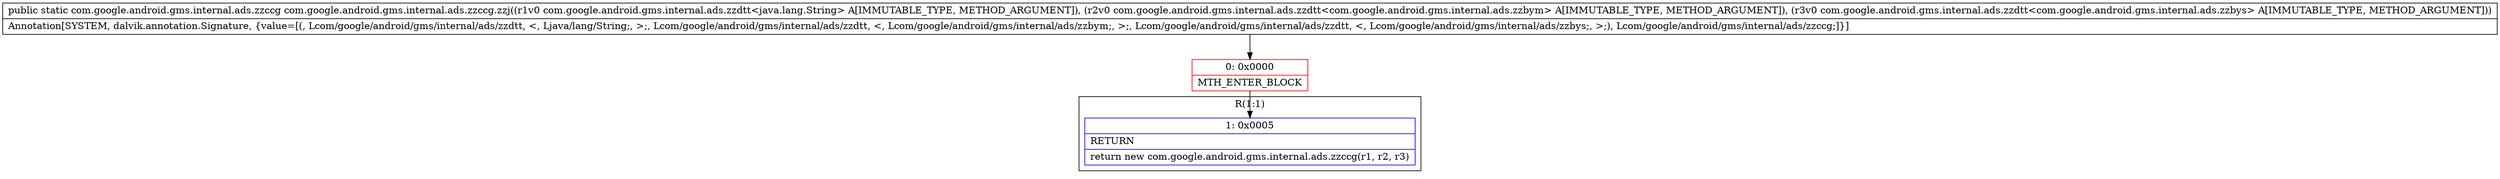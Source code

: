 digraph "CFG forcom.google.android.gms.internal.ads.zzccg.zzj(Lcom\/google\/android\/gms\/internal\/ads\/zzdtt;Lcom\/google\/android\/gms\/internal\/ads\/zzdtt;Lcom\/google\/android\/gms\/internal\/ads\/zzdtt;)Lcom\/google\/android\/gms\/internal\/ads\/zzccg;" {
subgraph cluster_Region_1460039479 {
label = "R(1:1)";
node [shape=record,color=blue];
Node_1 [shape=record,label="{1\:\ 0x0005|RETURN\l|return new com.google.android.gms.internal.ads.zzccg(r1, r2, r3)\l}"];
}
Node_0 [shape=record,color=red,label="{0\:\ 0x0000|MTH_ENTER_BLOCK\l}"];
MethodNode[shape=record,label="{public static com.google.android.gms.internal.ads.zzccg com.google.android.gms.internal.ads.zzccg.zzj((r1v0 com.google.android.gms.internal.ads.zzdtt\<java.lang.String\> A[IMMUTABLE_TYPE, METHOD_ARGUMENT]), (r2v0 com.google.android.gms.internal.ads.zzdtt\<com.google.android.gms.internal.ads.zzbym\> A[IMMUTABLE_TYPE, METHOD_ARGUMENT]), (r3v0 com.google.android.gms.internal.ads.zzdtt\<com.google.android.gms.internal.ads.zzbys\> A[IMMUTABLE_TYPE, METHOD_ARGUMENT]))  | Annotation[SYSTEM, dalvik.annotation.Signature, \{value=[(, Lcom\/google\/android\/gms\/internal\/ads\/zzdtt, \<, Ljava\/lang\/String;, \>;, Lcom\/google\/android\/gms\/internal\/ads\/zzdtt, \<, Lcom\/google\/android\/gms\/internal\/ads\/zzbym;, \>;, Lcom\/google\/android\/gms\/internal\/ads\/zzdtt, \<, Lcom\/google\/android\/gms\/internal\/ads\/zzbys;, \>;), Lcom\/google\/android\/gms\/internal\/ads\/zzccg;]\}]\l}"];
MethodNode -> Node_0;
Node_0 -> Node_1;
}

